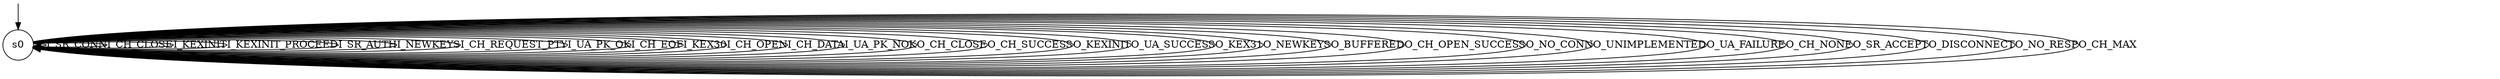 digraph g {

	s0 [shape="circle" label="s0"];
	s0 -> s0 [label="I_SR_CONN"];
	s0 -> s0 [label="I_CH_CLOSE"];
	s0 -> s0 [label="I_KEXINIT"];
	s0 -> s0 [label="I_KEXINIT_PROCEED"];
	s0 -> s0 [label="I_SR_AUTH"];
	s0 -> s0 [label="I_NEWKEYS"];
	s0 -> s0 [label="I_CH_REQUEST_PTY"];
	s0 -> s0 [label="I_UA_PK_OK"];
	s0 -> s0 [label="I_CH_EOF"];
	s0 -> s0 [label="I_KEX30"];
	s0 -> s0 [label="I_CH_OPEN"];
	s0 -> s0 [label="I_CH_DATA"];
	s0 -> s0 [label="I_UA_PK_NOK"];
	s0 -> s0 [label="O_CH_CLOSE"];
	s0 -> s0 [label="O_CH_SUCCESS"];
	s0 -> s0 [label="O_KEXINIT"];
	s0 -> s0 [label="O_UA_SUCCESS"];
	s0 -> s0 [label="O_KEX31"];
	s0 -> s0 [label="O_NEWKEYS"];
	s0 -> s0 [label="O_BUFFERED"];
	s0 -> s0 [label="O_CH_OPEN_SUCCESS"];
	s0 -> s0 [label="O_NO_CONN"];
	s0 -> s0 [label="O_UNIMPLEMENTED"];
	s0 -> s0 [label="O_UA_FAILURE"];
	s0 -> s0 [label="O_CH_NONE"];
	s0 -> s0 [label="O_SR_ACCEPT"];
	s0 -> s0 [label="O_DISCONNECT"];
	s0 -> s0 [label="O_NO_RESP"];
	s0 -> s0 [label="O_CH_MAX"];

__start0 [label="" shape="none" width="0" height="0"];
__start0 -> s0;

}
